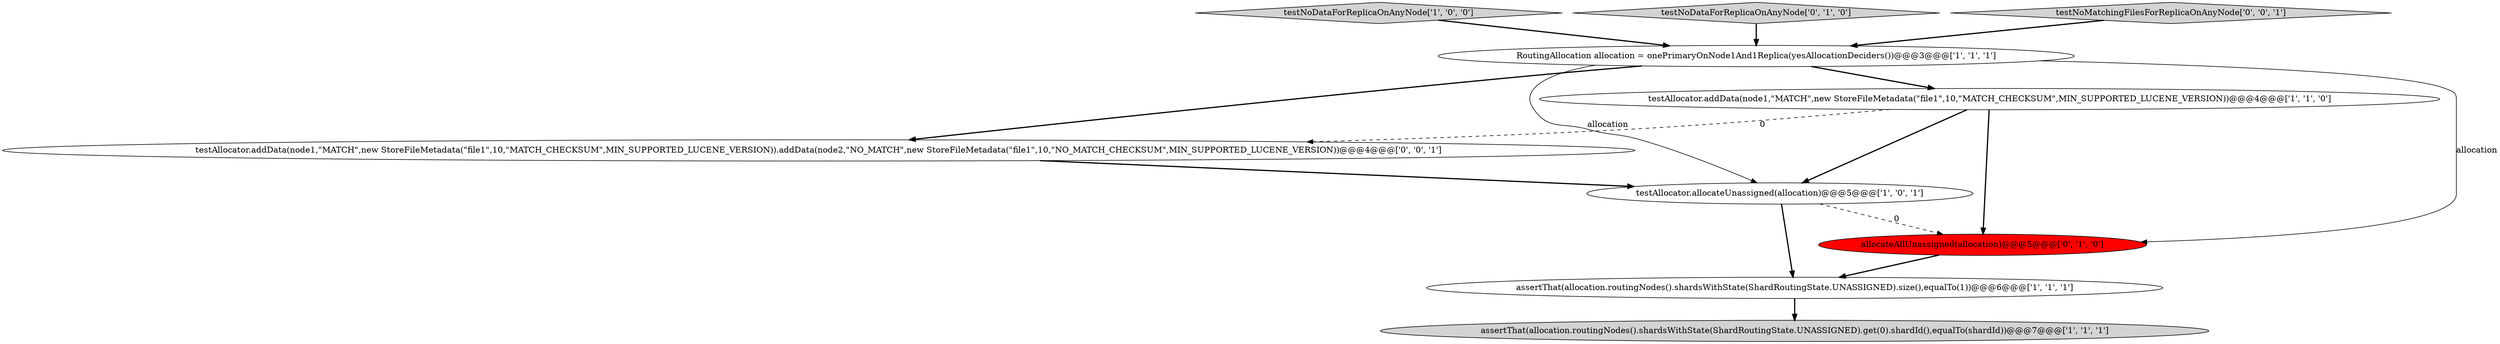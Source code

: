 digraph {
4 [style = filled, label = "testAllocator.addData(node1,\"MATCH\",new StoreFileMetadata(\"file1\",10,\"MATCH_CHECKSUM\",MIN_SUPPORTED_LUCENE_VERSION))@@@4@@@['1', '1', '0']", fillcolor = white, shape = ellipse image = "AAA0AAABBB1BBB"];
2 [style = filled, label = "assertThat(allocation.routingNodes().shardsWithState(ShardRoutingState.UNASSIGNED).size(),equalTo(1))@@@6@@@['1', '1', '1']", fillcolor = white, shape = ellipse image = "AAA0AAABBB1BBB"];
6 [style = filled, label = "allocateAllUnassigned(allocation)@@@5@@@['0', '1', '0']", fillcolor = red, shape = ellipse image = "AAA1AAABBB2BBB"];
1 [style = filled, label = "testAllocator.allocateUnassigned(allocation)@@@5@@@['1', '0', '1']", fillcolor = white, shape = ellipse image = "AAA0AAABBB1BBB"];
3 [style = filled, label = "assertThat(allocation.routingNodes().shardsWithState(ShardRoutingState.UNASSIGNED).get(0).shardId(),equalTo(shardId))@@@7@@@['1', '1', '1']", fillcolor = lightgray, shape = ellipse image = "AAA0AAABBB1BBB"];
0 [style = filled, label = "testNoDataForReplicaOnAnyNode['1', '0', '0']", fillcolor = lightgray, shape = diamond image = "AAA0AAABBB1BBB"];
5 [style = filled, label = "RoutingAllocation allocation = onePrimaryOnNode1And1Replica(yesAllocationDeciders())@@@3@@@['1', '1', '1']", fillcolor = white, shape = ellipse image = "AAA0AAABBB1BBB"];
8 [style = filled, label = "testAllocator.addData(node1,\"MATCH\",new StoreFileMetadata(\"file1\",10,\"MATCH_CHECKSUM\",MIN_SUPPORTED_LUCENE_VERSION)).addData(node2,\"NO_MATCH\",new StoreFileMetadata(\"file1\",10,\"NO_MATCH_CHECKSUM\",MIN_SUPPORTED_LUCENE_VERSION))@@@4@@@['0', '0', '1']", fillcolor = white, shape = ellipse image = "AAA0AAABBB3BBB"];
7 [style = filled, label = "testNoDataForReplicaOnAnyNode['0', '1', '0']", fillcolor = lightgray, shape = diamond image = "AAA0AAABBB2BBB"];
9 [style = filled, label = "testNoMatchingFilesForReplicaOnAnyNode['0', '0', '1']", fillcolor = lightgray, shape = diamond image = "AAA0AAABBB3BBB"];
9->5 [style = bold, label=""];
8->1 [style = bold, label=""];
5->1 [style = solid, label="allocation"];
5->8 [style = bold, label=""];
1->2 [style = bold, label=""];
4->1 [style = bold, label=""];
7->5 [style = bold, label=""];
4->8 [style = dashed, label="0"];
4->6 [style = bold, label=""];
1->6 [style = dashed, label="0"];
5->6 [style = solid, label="allocation"];
5->4 [style = bold, label=""];
2->3 [style = bold, label=""];
0->5 [style = bold, label=""];
6->2 [style = bold, label=""];
}
